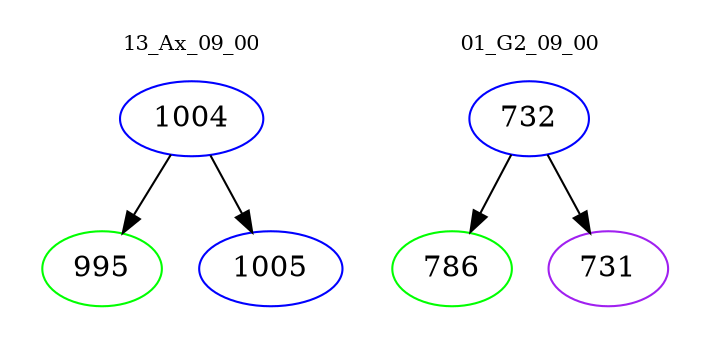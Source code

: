 digraph{
subgraph cluster_0 {
color = white
label = "13_Ax_09_00";
fontsize=10;
T0_1004 [label="1004", color="blue"]
T0_1004 -> T0_995 [color="black"]
T0_995 [label="995", color="green"]
T0_1004 -> T0_1005 [color="black"]
T0_1005 [label="1005", color="blue"]
}
subgraph cluster_1 {
color = white
label = "01_G2_09_00";
fontsize=10;
T1_732 [label="732", color="blue"]
T1_732 -> T1_786 [color="black"]
T1_786 [label="786", color="green"]
T1_732 -> T1_731 [color="black"]
T1_731 [label="731", color="purple"]
}
}
